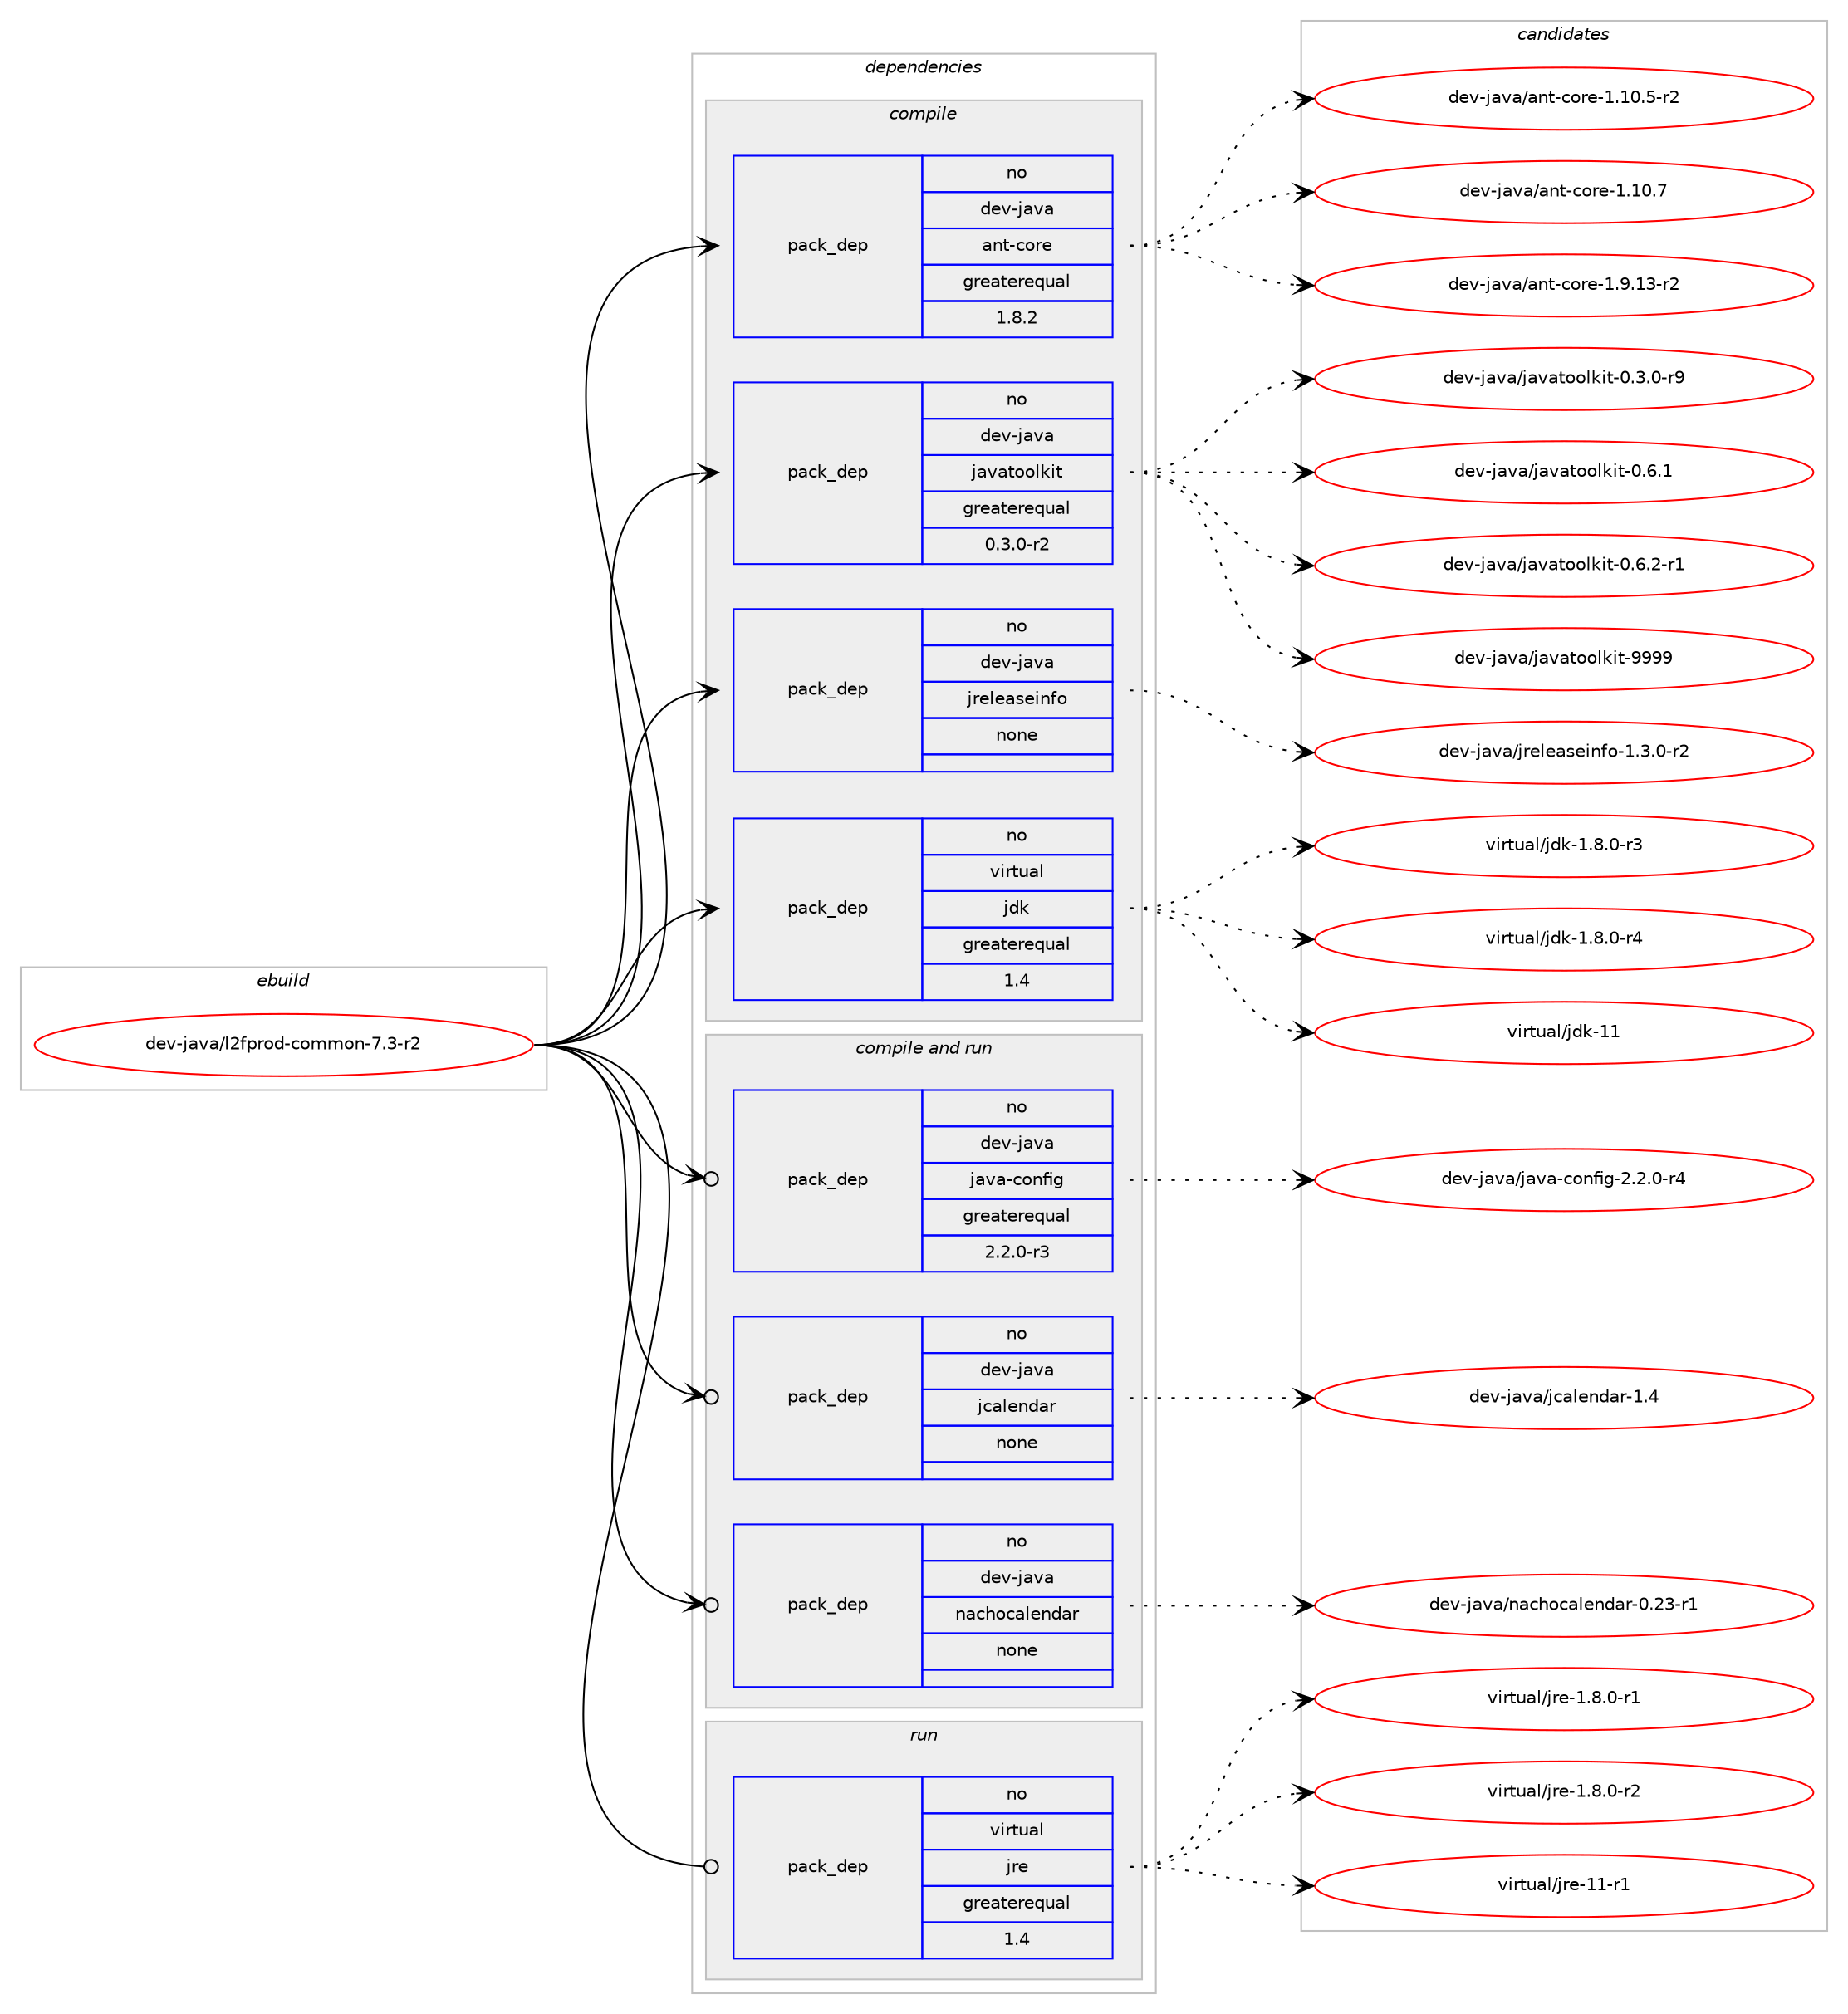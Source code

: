 digraph prolog {

# *************
# Graph options
# *************

newrank=true;
concentrate=true;
compound=true;
graph [rankdir=LR,fontname=Helvetica,fontsize=10,ranksep=1.5];#, ranksep=2.5, nodesep=0.2];
edge  [arrowhead=vee];
node  [fontname=Helvetica,fontsize=10];

# **********
# The ebuild
# **********

subgraph cluster_leftcol {
color=gray;
rank=same;
label=<<i>ebuild</i>>;
id [label="dev-java/l2fprod-common-7.3-r2", color=red, width=4, href="../dev-java/l2fprod-common-7.3-r2.svg"];
}

# ****************
# The dependencies
# ****************

subgraph cluster_midcol {
color=gray;
label=<<i>dependencies</i>>;
subgraph cluster_compile {
fillcolor="#eeeeee";
style=filled;
label=<<i>compile</i>>;
subgraph pack414442 {
dependency554795 [label=<<TABLE BORDER="0" CELLBORDER="1" CELLSPACING="0" CELLPADDING="4" WIDTH="220"><TR><TD ROWSPAN="6" CELLPADDING="30">pack_dep</TD></TR><TR><TD WIDTH="110">no</TD></TR><TR><TD>dev-java</TD></TR><TR><TD>ant-core</TD></TR><TR><TD>greaterequal</TD></TR><TR><TD>1.8.2</TD></TR></TABLE>>, shape=none, color=blue];
}
id:e -> dependency554795:w [weight=20,style="solid",arrowhead="vee"];
subgraph pack414443 {
dependency554796 [label=<<TABLE BORDER="0" CELLBORDER="1" CELLSPACING="0" CELLPADDING="4" WIDTH="220"><TR><TD ROWSPAN="6" CELLPADDING="30">pack_dep</TD></TR><TR><TD WIDTH="110">no</TD></TR><TR><TD>dev-java</TD></TR><TR><TD>javatoolkit</TD></TR><TR><TD>greaterequal</TD></TR><TR><TD>0.3.0-r2</TD></TR></TABLE>>, shape=none, color=blue];
}
id:e -> dependency554796:w [weight=20,style="solid",arrowhead="vee"];
subgraph pack414444 {
dependency554797 [label=<<TABLE BORDER="0" CELLBORDER="1" CELLSPACING="0" CELLPADDING="4" WIDTH="220"><TR><TD ROWSPAN="6" CELLPADDING="30">pack_dep</TD></TR><TR><TD WIDTH="110">no</TD></TR><TR><TD>dev-java</TD></TR><TR><TD>jreleaseinfo</TD></TR><TR><TD>none</TD></TR><TR><TD></TD></TR></TABLE>>, shape=none, color=blue];
}
id:e -> dependency554797:w [weight=20,style="solid",arrowhead="vee"];
subgraph pack414445 {
dependency554798 [label=<<TABLE BORDER="0" CELLBORDER="1" CELLSPACING="0" CELLPADDING="4" WIDTH="220"><TR><TD ROWSPAN="6" CELLPADDING="30">pack_dep</TD></TR><TR><TD WIDTH="110">no</TD></TR><TR><TD>virtual</TD></TR><TR><TD>jdk</TD></TR><TR><TD>greaterequal</TD></TR><TR><TD>1.4</TD></TR></TABLE>>, shape=none, color=blue];
}
id:e -> dependency554798:w [weight=20,style="solid",arrowhead="vee"];
}
subgraph cluster_compileandrun {
fillcolor="#eeeeee";
style=filled;
label=<<i>compile and run</i>>;
subgraph pack414446 {
dependency554799 [label=<<TABLE BORDER="0" CELLBORDER="1" CELLSPACING="0" CELLPADDING="4" WIDTH="220"><TR><TD ROWSPAN="6" CELLPADDING="30">pack_dep</TD></TR><TR><TD WIDTH="110">no</TD></TR><TR><TD>dev-java</TD></TR><TR><TD>java-config</TD></TR><TR><TD>greaterequal</TD></TR><TR><TD>2.2.0-r3</TD></TR></TABLE>>, shape=none, color=blue];
}
id:e -> dependency554799:w [weight=20,style="solid",arrowhead="odotvee"];
subgraph pack414447 {
dependency554800 [label=<<TABLE BORDER="0" CELLBORDER="1" CELLSPACING="0" CELLPADDING="4" WIDTH="220"><TR><TD ROWSPAN="6" CELLPADDING="30">pack_dep</TD></TR><TR><TD WIDTH="110">no</TD></TR><TR><TD>dev-java</TD></TR><TR><TD>jcalendar</TD></TR><TR><TD>none</TD></TR><TR><TD></TD></TR></TABLE>>, shape=none, color=blue];
}
id:e -> dependency554800:w [weight=20,style="solid",arrowhead="odotvee"];
subgraph pack414448 {
dependency554801 [label=<<TABLE BORDER="0" CELLBORDER="1" CELLSPACING="0" CELLPADDING="4" WIDTH="220"><TR><TD ROWSPAN="6" CELLPADDING="30">pack_dep</TD></TR><TR><TD WIDTH="110">no</TD></TR><TR><TD>dev-java</TD></TR><TR><TD>nachocalendar</TD></TR><TR><TD>none</TD></TR><TR><TD></TD></TR></TABLE>>, shape=none, color=blue];
}
id:e -> dependency554801:w [weight=20,style="solid",arrowhead="odotvee"];
}
subgraph cluster_run {
fillcolor="#eeeeee";
style=filled;
label=<<i>run</i>>;
subgraph pack414449 {
dependency554802 [label=<<TABLE BORDER="0" CELLBORDER="1" CELLSPACING="0" CELLPADDING="4" WIDTH="220"><TR><TD ROWSPAN="6" CELLPADDING="30">pack_dep</TD></TR><TR><TD WIDTH="110">no</TD></TR><TR><TD>virtual</TD></TR><TR><TD>jre</TD></TR><TR><TD>greaterequal</TD></TR><TR><TD>1.4</TD></TR></TABLE>>, shape=none, color=blue];
}
id:e -> dependency554802:w [weight=20,style="solid",arrowhead="odot"];
}
}

# **************
# The candidates
# **************

subgraph cluster_choices {
rank=same;
color=gray;
label=<<i>candidates</i>>;

subgraph choice414442 {
color=black;
nodesep=1;
choice10010111845106971189747971101164599111114101454946494846534511450 [label="dev-java/ant-core-1.10.5-r2", color=red, width=4,href="../dev-java/ant-core-1.10.5-r2.svg"];
choice1001011184510697118974797110116459911111410145494649484655 [label="dev-java/ant-core-1.10.7", color=red, width=4,href="../dev-java/ant-core-1.10.7.svg"];
choice10010111845106971189747971101164599111114101454946574649514511450 [label="dev-java/ant-core-1.9.13-r2", color=red, width=4,href="../dev-java/ant-core-1.9.13-r2.svg"];
dependency554795:e -> choice10010111845106971189747971101164599111114101454946494846534511450:w [style=dotted,weight="100"];
dependency554795:e -> choice1001011184510697118974797110116459911111410145494649484655:w [style=dotted,weight="100"];
dependency554795:e -> choice10010111845106971189747971101164599111114101454946574649514511450:w [style=dotted,weight="100"];
}
subgraph choice414443 {
color=black;
nodesep=1;
choice1001011184510697118974710697118971161111111081071051164548465146484511457 [label="dev-java/javatoolkit-0.3.0-r9", color=red, width=4,href="../dev-java/javatoolkit-0.3.0-r9.svg"];
choice100101118451069711897471069711897116111111108107105116454846544649 [label="dev-java/javatoolkit-0.6.1", color=red, width=4,href="../dev-java/javatoolkit-0.6.1.svg"];
choice1001011184510697118974710697118971161111111081071051164548465446504511449 [label="dev-java/javatoolkit-0.6.2-r1", color=red, width=4,href="../dev-java/javatoolkit-0.6.2-r1.svg"];
choice1001011184510697118974710697118971161111111081071051164557575757 [label="dev-java/javatoolkit-9999", color=red, width=4,href="../dev-java/javatoolkit-9999.svg"];
dependency554796:e -> choice1001011184510697118974710697118971161111111081071051164548465146484511457:w [style=dotted,weight="100"];
dependency554796:e -> choice100101118451069711897471069711897116111111108107105116454846544649:w [style=dotted,weight="100"];
dependency554796:e -> choice1001011184510697118974710697118971161111111081071051164548465446504511449:w [style=dotted,weight="100"];
dependency554796:e -> choice1001011184510697118974710697118971161111111081071051164557575757:w [style=dotted,weight="100"];
}
subgraph choice414444 {
color=black;
nodesep=1;
choice10010111845106971189747106114101108101971151011051101021114549465146484511450 [label="dev-java/jreleaseinfo-1.3.0-r2", color=red, width=4,href="../dev-java/jreleaseinfo-1.3.0-r2.svg"];
dependency554797:e -> choice10010111845106971189747106114101108101971151011051101021114549465146484511450:w [style=dotted,weight="100"];
}
subgraph choice414445 {
color=black;
nodesep=1;
choice11810511411611797108471061001074549465646484511451 [label="virtual/jdk-1.8.0-r3", color=red, width=4,href="../virtual/jdk-1.8.0-r3.svg"];
choice11810511411611797108471061001074549465646484511452 [label="virtual/jdk-1.8.0-r4", color=red, width=4,href="../virtual/jdk-1.8.0-r4.svg"];
choice1181051141161179710847106100107454949 [label="virtual/jdk-11", color=red, width=4,href="../virtual/jdk-11.svg"];
dependency554798:e -> choice11810511411611797108471061001074549465646484511451:w [style=dotted,weight="100"];
dependency554798:e -> choice11810511411611797108471061001074549465646484511452:w [style=dotted,weight="100"];
dependency554798:e -> choice1181051141161179710847106100107454949:w [style=dotted,weight="100"];
}
subgraph choice414446 {
color=black;
nodesep=1;
choice10010111845106971189747106971189745991111101021051034550465046484511452 [label="dev-java/java-config-2.2.0-r4", color=red, width=4,href="../dev-java/java-config-2.2.0-r4.svg"];
dependency554799:e -> choice10010111845106971189747106971189745991111101021051034550465046484511452:w [style=dotted,weight="100"];
}
subgraph choice414447 {
color=black;
nodesep=1;
choice1001011184510697118974710699971081011101009711445494652 [label="dev-java/jcalendar-1.4", color=red, width=4,href="../dev-java/jcalendar-1.4.svg"];
dependency554800:e -> choice1001011184510697118974710699971081011101009711445494652:w [style=dotted,weight="100"];
}
subgraph choice414448 {
color=black;
nodesep=1;
choice10010111845106971189747110979910411199971081011101009711445484650514511449 [label="dev-java/nachocalendar-0.23-r1", color=red, width=4,href="../dev-java/nachocalendar-0.23-r1.svg"];
dependency554801:e -> choice10010111845106971189747110979910411199971081011101009711445484650514511449:w [style=dotted,weight="100"];
}
subgraph choice414449 {
color=black;
nodesep=1;
choice11810511411611797108471061141014549465646484511449 [label="virtual/jre-1.8.0-r1", color=red, width=4,href="../virtual/jre-1.8.0-r1.svg"];
choice11810511411611797108471061141014549465646484511450 [label="virtual/jre-1.8.0-r2", color=red, width=4,href="../virtual/jre-1.8.0-r2.svg"];
choice11810511411611797108471061141014549494511449 [label="virtual/jre-11-r1", color=red, width=4,href="../virtual/jre-11-r1.svg"];
dependency554802:e -> choice11810511411611797108471061141014549465646484511449:w [style=dotted,weight="100"];
dependency554802:e -> choice11810511411611797108471061141014549465646484511450:w [style=dotted,weight="100"];
dependency554802:e -> choice11810511411611797108471061141014549494511449:w [style=dotted,weight="100"];
}
}

}
